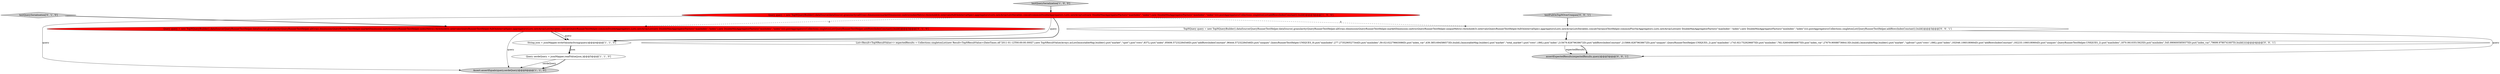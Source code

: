 digraph {
4 [style = filled, label = "Query query = new TopNQueryBuilder().dataSource(dataSource).granularity(allGran).dimension(marketDimension).metric(indexMetric).threshold(4).intervals(fullOnIntervalSpec).aggregators(Lists.newArrayList(Iterables.concat(commonDoubleAggregators,Lists.newArrayList(new DoubleMaxAggregatorFactory(\"maxIndex\",\"index\"),new DoubleMinAggregatorFactory(\"minIndex\",\"index\"))))).postAggregators(Collections.singletonList(addRowsIndexConstant)).build()@@@3@@@['1', '0', '0']", fillcolor = red, shape = ellipse image = "AAA1AAABBB1BBB"];
0 [style = filled, label = "Query serdeQuery = jsonMapper.readValue(json,)@@@5@@@['1', '1', '0']", fillcolor = white, shape = ellipse image = "AAA0AAABBB1BBB"];
1 [style = filled, label = "Assert.assertEquals(query,serdeQuery)@@@6@@@['1', '1', '0']", fillcolor = lightgray, shape = ellipse image = "AAA0AAABBB1BBB"];
6 [style = filled, label = "testQuerySerialization['0', '1', '0']", fillcolor = lightgray, shape = diamond image = "AAA0AAABBB2BBB"];
3 [style = filled, label = "testQuerySerialization['1', '0', '0']", fillcolor = lightgray, shape = diamond image = "AAA0AAABBB1BBB"];
2 [style = filled, label = "String json = jsonMapper.writeValueAsString(query)@@@4@@@['1', '1', '0']", fillcolor = white, shape = ellipse image = "AAA0AAABBB1BBB"];
5 [style = filled, label = "Query query = new TopNQueryBuilder().dataSource(QueryRunnerTestHelper.dataSource).granularity(QueryRunnerTestHelper.allGran).dimension(QueryRunnerTestHelper.marketDimension).metric(QueryRunnerTestHelper.indexMetric).threshold(4).intervals(QueryRunnerTestHelper.fullOnIntervalSpec).aggregators(Lists.newArrayList(Iterables.concat(QueryRunnerTestHelper.commonDoubleAggregators,Lists.newArrayList(new DoubleMaxAggregatorFactory(\"maxIndex\",\"index\"),new DoubleMinAggregatorFactory(\"minIndex\",\"index\"))))).postAggregators(Collections.singletonList(QueryRunnerTestHelper.addRowsIndexConstant)).build()@@@3@@@['0', '1', '0']", fillcolor = red, shape = ellipse image = "AAA1AAABBB2BBB"];
9 [style = filled, label = "assertExpectedResults(expectedResults,query)@@@5@@@['0', '0', '1']", fillcolor = lightgray, shape = ellipse image = "AAA0AAABBB3BBB"];
7 [style = filled, label = "TopNQuery query = new TopNQueryBuilder().dataSource(QueryRunnerTestHelper.dataSource).granularity(QueryRunnerTestHelper.allGran).dimension(QueryRunnerTestHelper.marketDimension).metric(QueryRunnerTestHelper.uniqueMetric).threshold(3).intervals(QueryRunnerTestHelper.fullOnIntervalSpec).aggregators(Lists.newArrayList(Iterables.concat(VarianceTestHelper.commonPlusVarAggregators,Lists.newArrayList(new DoubleMaxAggregatorFactory(\"maxIndex\",\"index\"),new DoubleMinAggregatorFactory(\"minIndex\",\"index\"))))).postAggregators(Collections.singletonList(QueryRunnerTestHelper.addRowsIndexConstant)).build()@@@3@@@['0', '0', '1']", fillcolor = white, shape = ellipse image = "AAA0AAABBB3BBB"];
8 [style = filled, label = "List<Result<TopNResultValue>> expectedResults = Collections.singletonList(new Result<TopNResultValue>(DateTimes.of(\"2011-01-12T00:00:00.000Z\"),new TopNResultValue(Arrays.asList(ImmutableMap.builder().put(\"market\",\"spot\").put(\"rows\",837L).put(\"index\",95606.57232284546D).put(\"addRowsIndexConstant\",96444.57232284546D).put(\"uniques\",QueryRunnerTestHelper.UNIQUES_9).put(\"maxIndex\",277.2735290527344D).put(\"minIndex\",59.02102279663086D).put(\"index_var\",439.3851694586573D).build(),ImmutableMap.builder().put(\"market\",\"total_market\").put(\"rows\",186L).put(\"index\",215679.82879638672D).put(\"addRowsIndexConstant\",215866.82879638672D).put(\"uniques\",QueryRunnerTestHelper.UNIQUES_2).put(\"maxIndex\",1743.9217529296875D).put(\"minIndex\",792.3260498046875D).put(\"index_var\",27679.900887366413D).build(),ImmutableMap.builder().put(\"market\",\"upfront\").put(\"rows\",186L).put(\"index\",192046.1060180664D).put(\"addRowsIndexConstant\",192233.1060180664D).put(\"uniques\",QueryRunnerTestHelper.UNIQUES_2).put(\"maxIndex\",1870.06103515625D).put(\"minIndex\",545.9906005859375D).put(\"index_var\",79699.9780741607D).build()))))@@@4@@@['0', '0', '1']", fillcolor = white, shape = ellipse image = "AAA0AAABBB3BBB"];
10 [style = filled, label = "testFullOnTopNOverUniques['0', '0', '1']", fillcolor = lightgray, shape = diamond image = "AAA0AAABBB3BBB"];
4->5 [style = dashed, label="0"];
6->5 [style = bold, label=""];
5->2 [style = bold, label=""];
2->0 [style = bold, label=""];
7->9 [style = solid, label="query"];
8->9 [style = solid, label="expectedResults"];
4->2 [style = bold, label=""];
2->0 [style = solid, label="json"];
0->1 [style = solid, label="serdeQuery"];
4->2 [style = solid, label="query"];
5->1 [style = solid, label="query"];
3->4 [style = bold, label=""];
0->1 [style = bold, label=""];
7->8 [style = bold, label=""];
10->7 [style = bold, label=""];
4->1 [style = solid, label="query"];
4->7 [style = dashed, label="0"];
5->2 [style = solid, label="query"];
8->9 [style = bold, label=""];
}
